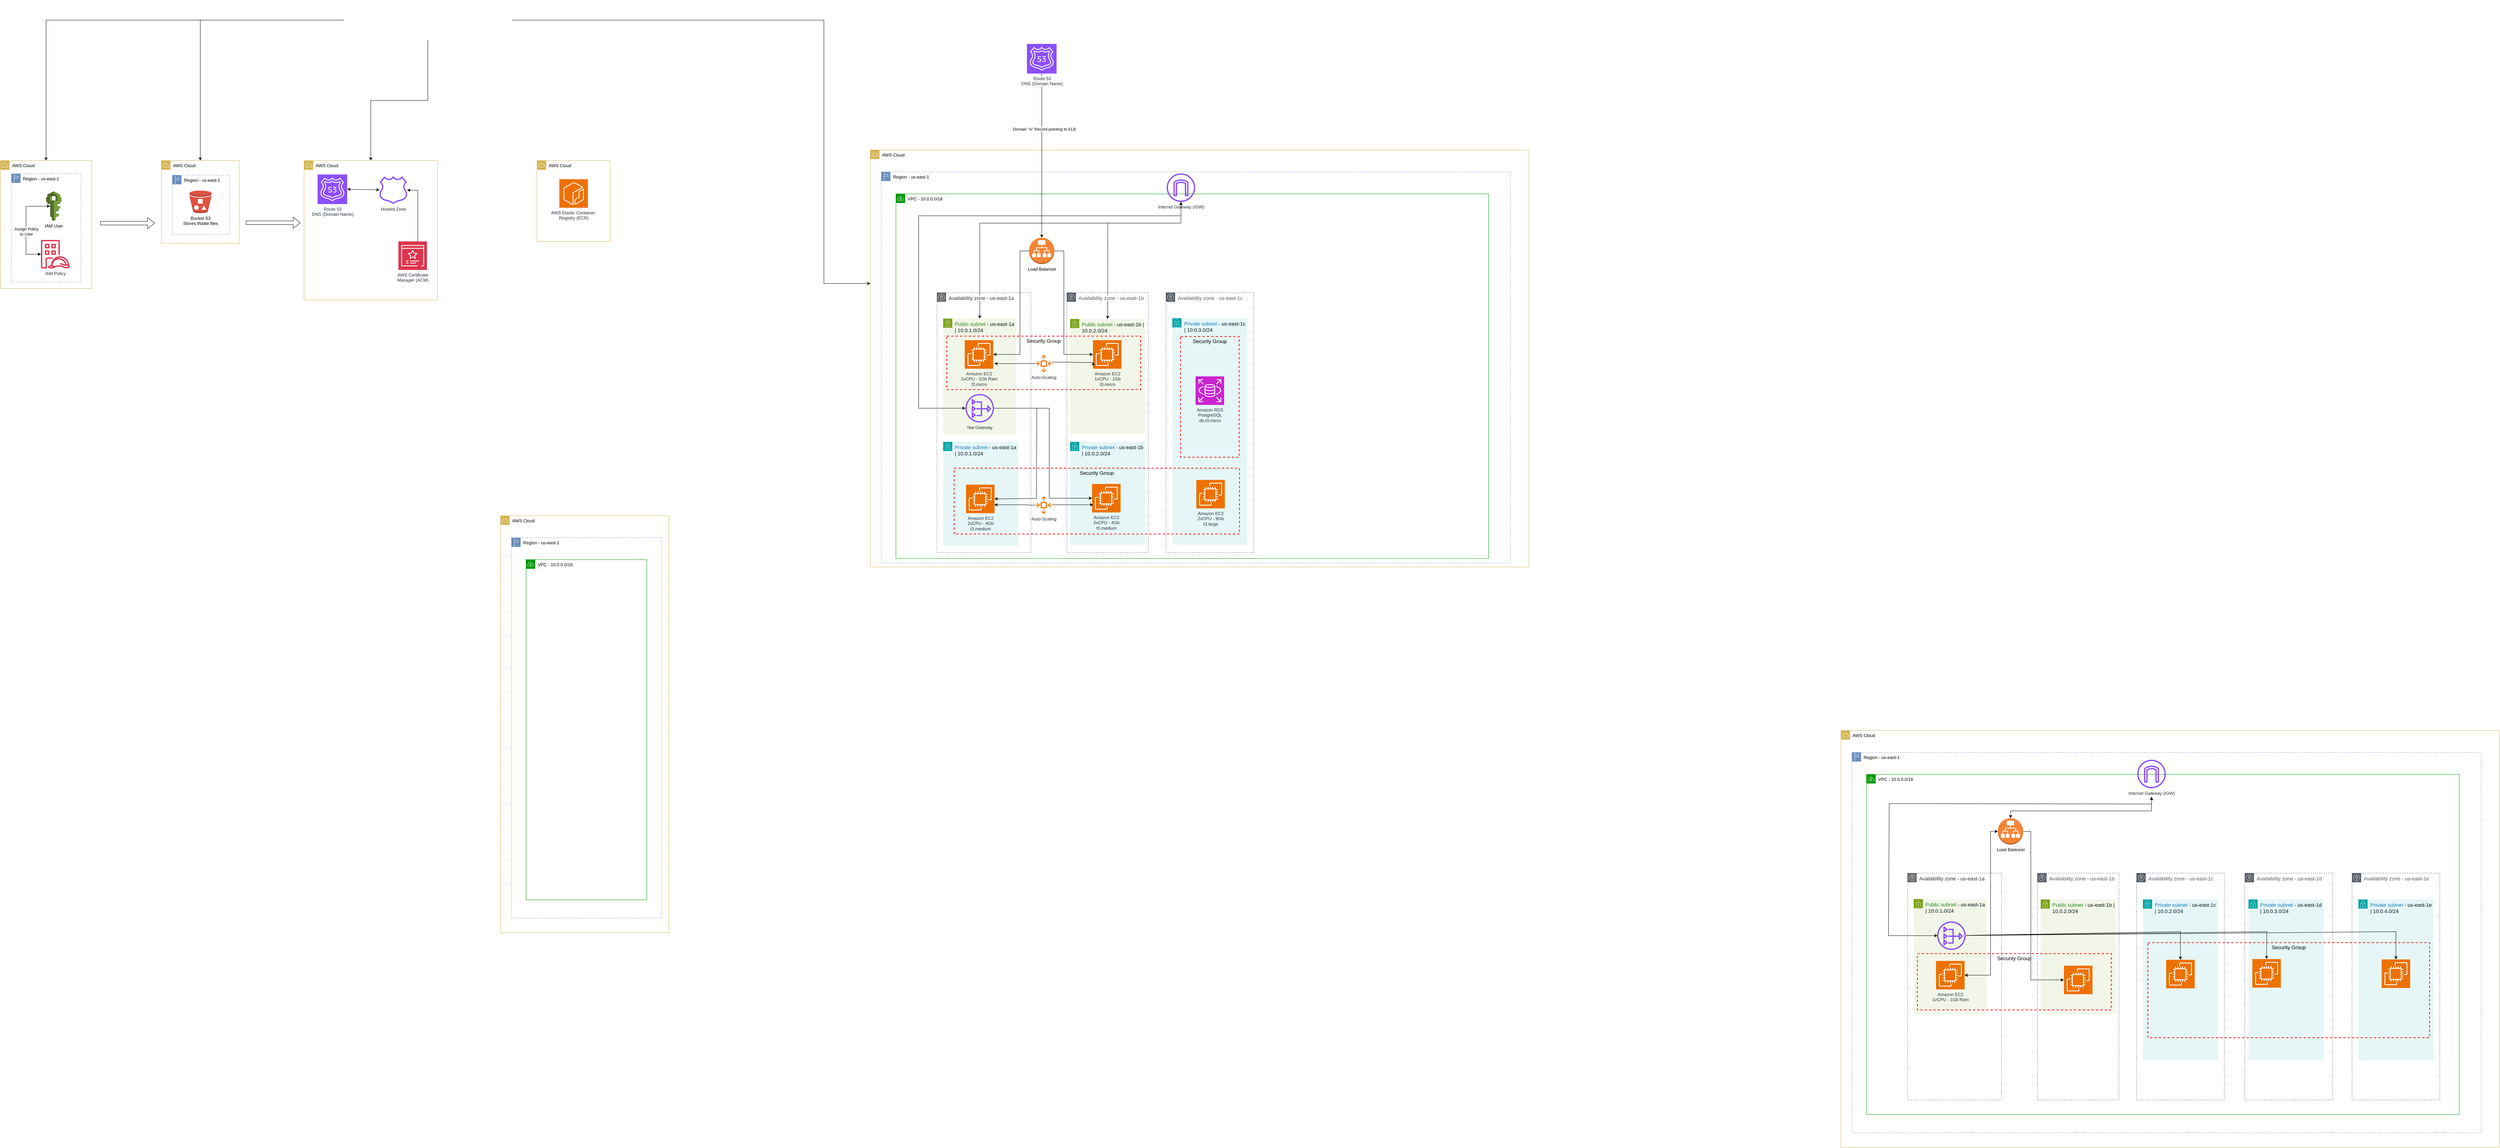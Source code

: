 <mxfile version="24.0.4" type="github">
  <diagram name="Page-1" id="73JWoC3PJ1hufEelbJKA">
    <mxGraphModel dx="3973" dy="989" grid="1" gridSize="10" guides="1" tooltips="1" connect="1" arrows="1" fold="1" page="0" pageScale="1" pageWidth="850" pageHeight="1100" math="0" shadow="0">
      <root>
        <mxCell id="0" />
        <mxCell id="1" parent="0" />
        <mxCell id="AQiT-Bu8DEGx5OKQLMhI-1" value="AWS Cloud" style="sketch=0;outlineConnect=0;html=1;whiteSpace=wrap;fontSize=12;fontStyle=0;shape=mxgraph.aws4.group;grIcon=mxgraph.aws4.group_aws_cloud;verticalAlign=top;align=left;spacingLeft=30;dashed=0;strokeColor=#d6b656;fillColor=none;" parent="1" vertex="1">
          <mxGeometry x="-49" y="250" width="1800" height="1140" as="geometry" />
        </mxCell>
        <mxCell id="AQiT-Bu8DEGx5OKQLMhI-7" value="Region - us-east-1" style="sketch=0;outlineConnect=0;html=1;whiteSpace=wrap;fontSize=12;fontStyle=0;shape=mxgraph.aws4.group;grIcon=mxgraph.aws4.group_region;strokeColor=#6c8ebf;fillColor=none;verticalAlign=top;align=left;spacingLeft=30;dashed=1;" parent="1" vertex="1">
          <mxGeometry x="-19" y="310" width="1720" height="1069" as="geometry" />
        </mxCell>
        <mxCell id="AQiT-Bu8DEGx5OKQLMhI-8" value="VPC - 10.0.0.0/16" style="sketch=0;outlineConnect=0;html=1;whiteSpace=wrap;fontSize=12;fontStyle=0;shape=mxgraph.aws4.group;grIcon=mxgraph.aws4.group_vpc;strokeColor=#009900;fillColor=none;verticalAlign=top;align=left;spacingLeft=30;dashed=0;" parent="1" vertex="1">
          <mxGeometry x="21" y="370" width="1620" height="997" as="geometry" />
        </mxCell>
        <mxCell id="x_zQF4Y2UBibgw9S-IBZ-27" value="" style="endArrow=classic;startArrow=classic;html=1;rounded=0;" parent="1" source="x_zQF4Y2UBibgw9S-IBZ-1" target="x_zQF4Y2UBibgw9S-IBZ-17" edge="1">
          <mxGeometry width="50" height="50" relative="1" as="geometry">
            <mxPoint x="830" y="850" as="sourcePoint" />
            <mxPoint x="800" y="431" as="targetPoint" />
            <Array as="points">
              <mxPoint x="600" y="450" />
              <mxPoint x="800" y="450" />
            </Array>
          </mxGeometry>
        </mxCell>
        <mxCell id="x_zQF4Y2UBibgw9S-IBZ-8" value="Availability zone - us-east-1c" style="sketch=0;outlineConnect=0;gradientColor=none;html=1;whiteSpace=wrap;fontSize=14;fontStyle=0;shape=mxgraph.aws4.group;grIcon=mxgraph.aws4.group_availability_zone;strokeColor=#545B64;fillColor=none;verticalAlign=top;align=left;spacingLeft=30;fontColor=#545B64;dashed=1;" parent="1" vertex="1">
          <mxGeometry x="759" y="640" width="240" height="711" as="geometry" />
        </mxCell>
        <mxCell id="x_zQF4Y2UBibgw9S-IBZ-7" value="&lt;span style=&quot;background-color: rgb(255, 255, 255);&quot;&gt;Availability zone - us-east-1b&lt;/span&gt;" style="sketch=0;outlineConnect=0;gradientColor=none;html=1;whiteSpace=wrap;fontSize=14;fontStyle=0;shape=mxgraph.aws4.group;grIcon=mxgraph.aws4.group_availability_zone;strokeColor=#545B64;fillColor=none;verticalAlign=top;align=left;spacingLeft=30;fontColor=#545B64;dashed=1;" parent="1" vertex="1">
          <mxGeometry x="488" y="640" width="223" height="711" as="geometry" />
        </mxCell>
        <mxCell id="x_zQF4Y2UBibgw9S-IBZ-1" value="&lt;font style=&quot;font-size: 14px;&quot;&gt;Public subnet &lt;/font&gt;&lt;font style=&quot;font-size: 14px;&quot;&gt;&lt;font color=&quot;#001219&quot;&gt;- us-east-1b | 10.0.2.0/24&lt;/font&gt;&lt;/font&gt;" style="points=[[0,0],[0.25,0],[0.5,0],[0.75,0],[1,0],[1,0.25],[1,0.5],[1,0.75],[1,1],[0.75,1],[0.5,1],[0.25,1],[0,1],[0,0.75],[0,0.5],[0,0.25]];outlineConnect=0;gradientColor=none;html=1;whiteSpace=wrap;fontSize=12;fontStyle=0;container=1;pointerEvents=0;collapsible=0;recursiveResize=0;shape=mxgraph.aws4.group;grIcon=mxgraph.aws4.group_security_group;grStroke=0;strokeColor=#7AA116;fillColor=#F2F6E8;verticalAlign=top;align=left;spacingLeft=30;fontColor=#248814;dashed=0;" parent="1" vertex="1">
          <mxGeometry x="497" y="712" width="205" height="313" as="geometry" />
        </mxCell>
        <mxCell id="x_zQF4Y2UBibgw9S-IBZ-13" value="Amazon EC2&lt;br&gt;1vCPU - 1Gb&lt;br&gt;t3.micro" style="sketch=0;points=[[0,0,0],[0.25,0,0],[0.5,0,0],[0.75,0,0],[1,0,0],[0,1,0],[0.25,1,0],[0.5,1,0],[0.75,1,0],[1,1,0],[0,0.25,0],[0,0.5,0],[0,0.75,0],[1,0.25,0],[1,0.5,0],[1,0.75,0]];outlineConnect=0;fontColor=#232F3E;fillColor=#ED7100;strokeColor=#ffffff;dashed=0;verticalLabelPosition=bottom;verticalAlign=top;align=center;html=1;fontSize=12;fontStyle=0;aspect=fixed;shape=mxgraph.aws4.resourceIcon;resIcon=mxgraph.aws4.ec2;" parent="x_zQF4Y2UBibgw9S-IBZ-1" vertex="1">
          <mxGeometry x="62.5" y="58" width="78" height="78" as="geometry" />
        </mxCell>
        <mxCell id="x_zQF4Y2UBibgw9S-IBZ-3" value="Private subnet &lt;font style=&quot;font-size: 14px;&quot;&gt;&lt;font color=&quot;#001219&quot;&gt;- us-east-1b | 10.0.2.0/24&lt;/font&gt;&lt;/font&gt;" style="points=[[0,0],[0.25,0],[0.5,0],[0.75,0],[1,0],[1,0.25],[1,0.5],[1,0.75],[1,1],[0.75,1],[0.5,1],[0.25,1],[0,1],[0,0.75],[0,0.5],[0,0.25]];outlineConnect=0;gradientColor=none;html=1;whiteSpace=wrap;fontSize=14;fontStyle=0;container=1;pointerEvents=0;collapsible=0;recursiveResize=0;shape=mxgraph.aws4.group;grIcon=mxgraph.aws4.group_security_group;grStroke=0;strokeColor=#00A4A6;fillColor=#E6F6F7;verticalAlign=top;align=left;spacingLeft=30;fontColor=#147EBA;dashed=0;" parent="1" vertex="1">
          <mxGeometry x="497" y="1048" width="205" height="281" as="geometry" />
        </mxCell>
        <mxCell id="x_zQF4Y2UBibgw9S-IBZ-15" value="Amazon EC2&lt;br&gt;2vCPU - 4Gb&lt;br&gt;t3.medium" style="sketch=0;points=[[0,0,0],[0.25,0,0],[0.5,0,0],[0.75,0,0],[1,0,0],[0,1,0],[0.25,1,0],[0.5,1,0],[0.75,1,0],[1,1,0],[0,0.25,0],[0,0.5,0],[0,0.75,0],[1,0.25,0],[1,0.5,0],[1,0.75,0]];outlineConnect=0;fontColor=#232F3E;fillColor=#ED7100;strokeColor=#ffffff;dashed=0;verticalLabelPosition=bottom;verticalAlign=top;align=center;html=1;fontSize=12;fontStyle=0;aspect=fixed;shape=mxgraph.aws4.resourceIcon;resIcon=mxgraph.aws4.ec2;" parent="x_zQF4Y2UBibgw9S-IBZ-3" vertex="1">
          <mxGeometry x="60" y="115" width="78" height="78" as="geometry" />
        </mxCell>
        <mxCell id="x_zQF4Y2UBibgw9S-IBZ-4" value="Private subnet &lt;font style=&quot;font-size: 14px;&quot;&gt;&lt;font color=&quot;#001219&quot;&gt;- us-east-1a | 10.0.1.0/24&lt;/font&gt;&lt;/font&gt;" style="points=[[0,0],[0.25,0],[0.5,0],[0.75,0],[1,0],[1,0.25],[1,0.5],[1,0.75],[1,1],[0.75,1],[0.5,1],[0.25,1],[0,1],[0,0.75],[0,0.5],[0,0.25]];outlineConnect=0;gradientColor=none;html=1;whiteSpace=wrap;fontSize=14;fontStyle=0;container=1;pointerEvents=0;collapsible=0;recursiveResize=0;shape=mxgraph.aws4.group;grIcon=mxgraph.aws4.group_security_group;grStroke=0;strokeColor=#00A4A6;fillColor=#E6F6F7;verticalAlign=top;align=left;spacingLeft=30;fontColor=#147EBA;dashed=0;" parent="1" vertex="1">
          <mxGeometry x="150" y="1048" width="205" height="284" as="geometry" />
        </mxCell>
        <mxCell id="x_zQF4Y2UBibgw9S-IBZ-14" value="Amazon EC2&lt;br&gt;2vCPU - 4Gb&lt;br&gt;t3.medium" style="sketch=0;points=[[0,0,0],[0.25,0,0],[0.5,0,0],[0.75,0,0],[1,0,0],[0,1,0],[0.25,1,0],[0.5,1,0],[0.75,1,0],[1,1,0],[0,0.25,0],[0,0.5,0],[0,0.75,0],[1,0.25,0],[1,0.5,0],[1,0.75,0]];outlineConnect=0;fontColor=#232F3E;fillColor=#ED7100;strokeColor=#ffffff;dashed=0;verticalLabelPosition=bottom;verticalAlign=top;align=center;html=1;fontSize=12;fontStyle=0;aspect=fixed;shape=mxgraph.aws4.resourceIcon;resIcon=mxgraph.aws4.ec2;" parent="x_zQF4Y2UBibgw9S-IBZ-4" vertex="1">
          <mxGeometry x="62.5" y="117" width="78" height="78" as="geometry" />
        </mxCell>
        <mxCell id="AQiT-Bu8DEGx5OKQLMhI-5" value="&lt;font style=&quot;font-size: 14px;&quot;&gt;Public subnet &lt;font color=&quot;#001219&quot;&gt;- us-east-1a | 10.0.1.0/24&lt;br&gt;&lt;/font&gt;&lt;/font&gt;" style="points=[[0,0],[0.25,0],[0.5,0],[0.75,0],[1,0],[1,0.25],[1,0.5],[1,0.75],[1,1],[0.75,1],[0.5,1],[0.25,1],[0,1],[0,0.75],[0,0.5],[0,0.25]];outlineConnect=0;gradientColor=none;html=1;whiteSpace=wrap;fontSize=12;fontStyle=0;container=1;pointerEvents=0;collapsible=0;recursiveResize=0;shape=mxgraph.aws4.group;grIcon=mxgraph.aws4.group_security_group;grStroke=0;strokeColor=#7AA116;fillColor=#F2F6E8;verticalAlign=top;align=left;spacingLeft=30;fontColor=#248814;dashed=0;" parent="1" vertex="1">
          <mxGeometry x="150" y="711" width="200" height="316" as="geometry" />
        </mxCell>
        <mxCell id="x_zQF4Y2UBibgw9S-IBZ-18" value="Nat Gateway" style="sketch=0;outlineConnect=0;fontColor=#232F3E;gradientColor=none;fillColor=#8C4FFF;strokeColor=none;dashed=0;verticalLabelPosition=bottom;verticalAlign=top;align=center;html=1;fontSize=12;fontStyle=0;aspect=fixed;pointerEvents=1;shape=mxgraph.aws4.nat_gateway;" parent="AQiT-Bu8DEGx5OKQLMhI-5" vertex="1">
          <mxGeometry x="61" y="206" width="78" height="78" as="geometry" />
        </mxCell>
        <mxCell id="x_zQF4Y2UBibgw9S-IBZ-12" value="Amazon EC2 &lt;br&gt;1vCPU - 1Gb Ram&lt;br&gt;t3.micro" style="sketch=0;points=[[0,0,0],[0.25,0,0],[0.5,0,0],[0.75,0,0],[1,0,0],[0,1,0],[0.25,1,0],[0.5,1,0],[0.75,1,0],[1,1,0],[0,0.25,0],[0,0.5,0],[0,0.75,0],[1,0.25,0],[1,0.5,0],[1,0.75,0]];outlineConnect=0;fontColor=#232F3E;fillColor=#ED7100;strokeColor=#ffffff;dashed=0;verticalLabelPosition=bottom;verticalAlign=top;align=center;html=1;fontSize=12;fontStyle=0;aspect=fixed;shape=mxgraph.aws4.resourceIcon;resIcon=mxgraph.aws4.ec2;labelBorderColor=none;" parent="AQiT-Bu8DEGx5OKQLMhI-5" vertex="1">
          <mxGeometry x="59" y="59" width="78" height="78" as="geometry" />
        </mxCell>
        <mxCell id="x_zQF4Y2UBibgw9S-IBZ-17" value="Internet Gateway (IGW)" style="sketch=0;outlineConnect=0;fontColor=#232F3E;gradientColor=none;fillColor=#8C4FFF;strokeColor=none;dashed=0;verticalLabelPosition=bottom;verticalAlign=top;align=center;html=1;fontSize=12;fontStyle=0;aspect=fixed;pointerEvents=1;shape=mxgraph.aws4.internet_gateway;" parent="1" vertex="1">
          <mxGeometry x="761" y="314" width="78" height="78" as="geometry" />
        </mxCell>
        <mxCell id="x_zQF4Y2UBibgw9S-IBZ-19" value="" style="endArrow=classic;startArrow=classic;html=1;rounded=0;" parent="1" source="x_zQF4Y2UBibgw9S-IBZ-18" target="x_zQF4Y2UBibgw9S-IBZ-17" edge="1">
          <mxGeometry width="50" height="50" relative="1" as="geometry">
            <mxPoint x="215" y="811" as="sourcePoint" />
            <mxPoint x="800" y="432" as="targetPoint" />
            <Array as="points">
              <mxPoint x="83" y="956" />
              <mxPoint x="83" y="430" />
              <mxPoint x="800" y="430" />
            </Array>
          </mxGeometry>
        </mxCell>
        <mxCell id="x_zQF4Y2UBibgw9S-IBZ-21" value="" style="endArrow=classic;html=1;rounded=0;" parent="1" source="x_zQF4Y2UBibgw9S-IBZ-18" target="x_zQF4Y2UBibgw9S-IBZ-14" edge="1">
          <mxGeometry width="50" height="50" relative="1" as="geometry">
            <mxPoint x="293" y="810.216" as="sourcePoint" />
            <mxPoint x="701" y="790" as="targetPoint" />
            <Array as="points">
              <mxPoint x="406" y="956" />
              <mxPoint x="405" y="1203" />
            </Array>
          </mxGeometry>
        </mxCell>
        <mxCell id="x_zQF4Y2UBibgw9S-IBZ-22" value="" style="endArrow=classic;html=1;rounded=0;" parent="1" source="x_zQF4Y2UBibgw9S-IBZ-18" target="x_zQF4Y2UBibgw9S-IBZ-15" edge="1">
          <mxGeometry width="50" height="50" relative="1" as="geometry">
            <mxPoint x="293" y="810.477" as="sourcePoint" />
            <mxPoint x="1491" y="660" as="targetPoint" />
            <Array as="points">
              <mxPoint x="440" y="956" />
              <mxPoint x="440" y="1202" />
            </Array>
          </mxGeometry>
        </mxCell>
        <mxCell id="x_zQF4Y2UBibgw9S-IBZ-26" value="Load Balancer" style="outlineConnect=0;dashed=0;verticalLabelPosition=bottom;verticalAlign=top;align=center;html=1;shape=mxgraph.aws3.application_load_balancer;fillColor=#F58536;gradientColor=none;" parent="1" vertex="1">
          <mxGeometry x="385" y="490" width="69" height="72" as="geometry" />
        </mxCell>
        <mxCell id="x_zQF4Y2UBibgw9S-IBZ-28" value="" style="endArrow=classic;startArrow=none;html=1;rounded=0;entryX=1;entryY=0.5;entryDx=0;entryDy=0;entryPerimeter=0;startFill=0;" parent="1" source="x_zQF4Y2UBibgw9S-IBZ-26" target="x_zQF4Y2UBibgw9S-IBZ-12" edge="1">
          <mxGeometry width="50" height="50" relative="1" as="geometry">
            <mxPoint x="830" y="850" as="sourcePoint" />
            <mxPoint x="880" y="800" as="targetPoint" />
            <Array as="points">
              <mxPoint x="360" y="526" />
              <mxPoint x="360" y="670" />
              <mxPoint x="360" y="809" />
            </Array>
          </mxGeometry>
        </mxCell>
        <mxCell id="x_zQF4Y2UBibgw9S-IBZ-33" style="edgeStyle=orthogonalEdgeStyle;rounded=0;orthogonalLoop=1;jettySize=auto;html=1;exitX=1;exitY=0.5;exitDx=0;exitDy=0;exitPerimeter=0;entryX=0;entryY=0.5;entryDx=0;entryDy=0;entryPerimeter=0;" parent="1" source="x_zQF4Y2UBibgw9S-IBZ-26" target="x_zQF4Y2UBibgw9S-IBZ-13" edge="1">
          <mxGeometry relative="1" as="geometry">
            <Array as="points">
              <mxPoint x="480" y="526" />
              <mxPoint x="480" y="809" />
              <mxPoint x="560" y="809" />
            </Array>
          </mxGeometry>
        </mxCell>
        <mxCell id="x_zQF4Y2UBibgw9S-IBZ-36" value="Security Group" style="fontStyle=0;verticalAlign=top;align=center;spacingTop=-2;fillColor=none;rounded=0;whiteSpace=wrap;html=1;strokeColor=#FF0000;strokeWidth=2;dashed=1;container=1;collapsible=0;expand=0;recursiveResize=0;fontSize=14;" parent="1" vertex="1">
          <mxGeometry x="160" y="759" width="530" height="146" as="geometry" />
        </mxCell>
        <mxCell id="yeIbg6Vf4OMtqrhq6Q38-1" value="Auto-Scaling" style="sketch=0;outlineConnect=0;fontColor=#232F3E;gradientColor=none;fillColor=#ED7100;strokeColor=none;dashed=0;verticalLabelPosition=bottom;verticalAlign=top;align=center;html=1;fontSize=12;fontStyle=0;aspect=fixed;pointerEvents=1;shape=mxgraph.aws4.auto_scaling2;" parent="x_zQF4Y2UBibgw9S-IBZ-36" vertex="1">
          <mxGeometry x="241" y="51" width="48" height="48" as="geometry" />
        </mxCell>
        <mxCell id="yeIbg6Vf4OMtqrhq6Q38-2" style="edgeStyle=orthogonalEdgeStyle;rounded=0;orthogonalLoop=1;jettySize=auto;html=1;" parent="x_zQF4Y2UBibgw9S-IBZ-36" source="yeIbg6Vf4OMtqrhq6Q38-1" edge="1">
          <mxGeometry relative="1" as="geometry">
            <mxPoint x="130" y="75" as="targetPoint" />
          </mxGeometry>
        </mxCell>
        <mxCell id="yeIbg6Vf4OMtqrhq6Q38-4" style="edgeStyle=orthogonalEdgeStyle;rounded=0;orthogonalLoop=1;jettySize=auto;html=1;" parent="x_zQF4Y2UBibgw9S-IBZ-36" source="yeIbg6Vf4OMtqrhq6Q38-1" edge="1">
          <mxGeometry relative="1" as="geometry">
            <mxPoint x="288.995" y="75.0" as="sourcePoint" />
            <mxPoint x="400.18" y="71" as="targetPoint" />
            <Array as="points">
              <mxPoint x="345" y="71" />
              <mxPoint x="400" y="72" />
            </Array>
          </mxGeometry>
        </mxCell>
        <mxCell id="x_zQF4Y2UBibgw9S-IBZ-47" style="edgeStyle=orthogonalEdgeStyle;rounded=0;orthogonalLoop=1;jettySize=auto;html=1;exitX=1;exitY=0.5;exitDx=0;exitDy=0;" parent="1" source="x_zQF4Y2UBibgw9S-IBZ-38" target="AQiT-Bu8DEGx5OKQLMhI-1" edge="1">
          <mxGeometry relative="1" as="geometry">
            <Array as="points">
              <mxPoint x="-176" y="-105" />
              <mxPoint x="-176" y="615" />
            </Array>
          </mxGeometry>
        </mxCell>
        <mxCell id="x_zQF4Y2UBibgw9S-IBZ-52" style="edgeStyle=orthogonalEdgeStyle;rounded=0;orthogonalLoop=1;jettySize=auto;html=1;" parent="1" source="x_zQF4Y2UBibgw9S-IBZ-38" target="x_zQF4Y2UBibgw9S-IBZ-39" edge="1">
          <mxGeometry relative="1" as="geometry" />
        </mxCell>
        <mxCell id="x_zQF4Y2UBibgw9S-IBZ-63" style="edgeStyle=orthogonalEdgeStyle;rounded=0;orthogonalLoop=1;jettySize=auto;html=1;" parent="1" source="x_zQF4Y2UBibgw9S-IBZ-38" target="x_zQF4Y2UBibgw9S-IBZ-53" edge="1">
          <mxGeometry relative="1" as="geometry" />
        </mxCell>
        <mxCell id="x_zQF4Y2UBibgw9S-IBZ-70" style="edgeStyle=orthogonalEdgeStyle;rounded=0;orthogonalLoop=1;jettySize=auto;html=1;" parent="1" source="x_zQF4Y2UBibgw9S-IBZ-38" target="x_zQF4Y2UBibgw9S-IBZ-66" edge="1">
          <mxGeometry relative="1" as="geometry" />
        </mxCell>
        <mxCell id="x_zQF4Y2UBibgw9S-IBZ-38" value="" style="shape=image;verticalLabelPosition=bottom;labelBackgroundColor=default;verticalAlign=top;aspect=fixed;imageAspect=0;image=https://encrypted-tbn0.gstatic.com/images?q=tbn:ANd9GcSxgx0Sv7yMsI8ooA6omK7flfGawxjrceUCog&amp;usqp=CAU;" parent="1" vertex="1">
          <mxGeometry x="-1488" y="-160" width="459" height="110" as="geometry" />
        </mxCell>
        <mxCell id="x_zQF4Y2UBibgw9S-IBZ-39" value="AWS Cloud" style="sketch=0;outlineConnect=0;html=1;whiteSpace=wrap;fontSize=12;fontStyle=0;shape=mxgraph.aws4.group;grIcon=mxgraph.aws4.group_aws_cloud;verticalAlign=top;align=left;spacingLeft=30;dashed=0;strokeColor=#d6b656;fillColor=none;" parent="1" vertex="1">
          <mxGeometry x="-2427" y="279" width="250" height="350" as="geometry" />
        </mxCell>
        <mxCell id="x_zQF4Y2UBibgw9S-IBZ-40" value="Region - us-east-1" style="sketch=0;outlineConnect=0;html=1;whiteSpace=wrap;fontSize=12;fontStyle=0;shape=mxgraph.aws4.group;grIcon=mxgraph.aws4.group_region;strokeColor=#6c8ebf;fillColor=none;verticalAlign=top;align=left;spacingLeft=30;dashed=1;" parent="1" vertex="1">
          <mxGeometry x="-2397" y="315" width="190" height="296" as="geometry" />
        </mxCell>
        <mxCell id="x_zQF4Y2UBibgw9S-IBZ-43" value="AWS Cloud" style="sketch=0;outlineConnect=0;html=1;whiteSpace=wrap;fontSize=12;fontStyle=0;shape=mxgraph.aws4.group;grIcon=mxgraph.aws4.group_aws_cloud;verticalAlign=top;align=left;spacingLeft=30;dashed=0;strokeColor=#d6b656;fillColor=none;" parent="1" vertex="1">
          <mxGeometry x="-1060" y="1250" width="460" height="1140" as="geometry" />
        </mxCell>
        <mxCell id="x_zQF4Y2UBibgw9S-IBZ-44" value="Region - us-east-1" style="sketch=0;outlineConnect=0;html=1;whiteSpace=wrap;fontSize=12;fontStyle=0;shape=mxgraph.aws4.group;grIcon=mxgraph.aws4.group_region;strokeColor=#6c8ebf;fillColor=none;verticalAlign=top;align=left;spacingLeft=30;dashed=1;" parent="1" vertex="1">
          <mxGeometry x="-1030" y="1310" width="410" height="1040" as="geometry" />
        </mxCell>
        <mxCell id="x_zQF4Y2UBibgw9S-IBZ-45" value="VPC - 10.0.0.0/16" style="sketch=0;outlineConnect=0;html=1;whiteSpace=wrap;fontSize=12;fontStyle=0;shape=mxgraph.aws4.group;grIcon=mxgraph.aws4.group_vpc;strokeColor=#009900;fillColor=none;verticalAlign=top;align=left;spacingLeft=30;dashed=0;" parent="1" vertex="1">
          <mxGeometry x="-990" y="1370" width="330" height="930" as="geometry" />
        </mxCell>
        <mxCell id="x_zQF4Y2UBibgw9S-IBZ-46" value="IAM User" style="outlineConnect=0;dashed=0;verticalLabelPosition=bottom;verticalAlign=top;align=center;html=1;shape=mxgraph.aws3.iam;fillColor=#759C3E;gradientColor=none;" parent="1" vertex="1">
          <mxGeometry x="-2302" y="363" width="42" height="81" as="geometry" />
        </mxCell>
        <mxCell id="x_zQF4Y2UBibgw9S-IBZ-48" value="IAM Policy" style="sketch=0;outlineConnect=0;fontColor=#232F3E;gradientColor=none;fillColor=#DD344C;strokeColor=none;dashed=0;verticalLabelPosition=bottom;verticalAlign=top;align=center;html=1;fontSize=12;fontStyle=0;aspect=fixed;pointerEvents=1;shape=mxgraph.aws4.identity_access_management_iam_roles_anywhere;" parent="1" vertex="1">
          <mxGeometry x="-2316" y="496" width="78" height="78" as="geometry" />
        </mxCell>
        <mxCell id="x_zQF4Y2UBibgw9S-IBZ-50" value="" style="endArrow=classic;startArrow=classic;html=1;rounded=0;entryX=0.26;entryY=0.5;entryDx=0;entryDy=0;entryPerimeter=0;" parent="1" source="x_zQF4Y2UBibgw9S-IBZ-48" target="x_zQF4Y2UBibgw9S-IBZ-46" edge="1">
          <mxGeometry width="50" height="50" relative="1" as="geometry">
            <mxPoint x="-2287" y="535" as="sourcePoint" />
            <mxPoint x="-2237" y="485" as="targetPoint" />
            <Array as="points">
              <mxPoint x="-2357" y="535" />
              <mxPoint x="-2357" y="404" />
            </Array>
          </mxGeometry>
        </mxCell>
        <mxCell id="x_zQF4Y2UBibgw9S-IBZ-51" value="Assign Policy&lt;br&gt;to User" style="edgeLabel;html=1;align=center;verticalAlign=middle;resizable=0;points=[];" parent="x_zQF4Y2UBibgw9S-IBZ-50" vertex="1" connectable="0">
          <mxGeometry x="-0.131" relative="1" as="geometry">
            <mxPoint x="1" as="offset" />
          </mxGeometry>
        </mxCell>
        <mxCell id="x_zQF4Y2UBibgw9S-IBZ-53" value="AWS Cloud" style="sketch=0;outlineConnect=0;html=1;whiteSpace=wrap;fontSize=12;fontStyle=0;shape=mxgraph.aws4.group;grIcon=mxgraph.aws4.group_aws_cloud;verticalAlign=top;align=left;spacingLeft=30;dashed=0;strokeColor=#d6b656;fillColor=none;" parent="1" vertex="1">
          <mxGeometry x="-1987" y="279" width="213" height="226" as="geometry" />
        </mxCell>
        <mxCell id="x_zQF4Y2UBibgw9S-IBZ-54" value="Region - us-east-1" style="sketch=0;outlineConnect=0;html=1;whiteSpace=wrap;fontSize=12;fontStyle=0;shape=mxgraph.aws4.group;grIcon=mxgraph.aws4.group_region;strokeColor=#6c8ebf;fillColor=none;verticalAlign=top;align=left;spacingLeft=30;dashed=1;" parent="1" vertex="1">
          <mxGeometry x="-1957" y="319" width="157" height="162" as="geometry" />
        </mxCell>
        <mxCell id="x_zQF4Y2UBibgw9S-IBZ-59" value="Bucket S3&lt;br&gt;Stores tfstate files" style="outlineConnect=0;dashed=0;verticalLabelPosition=bottom;verticalAlign=top;align=center;html=1;shape=mxgraph.aws3.bucket_with_objects;fillColor=#E05243;gradientColor=none;" parent="1" vertex="1">
          <mxGeometry x="-1910" y="361" width="60" height="61.5" as="geometry" />
        </mxCell>
        <mxCell id="x_zQF4Y2UBibgw9S-IBZ-64" value="" style="shape=flexArrow;endArrow=classic;html=1;rounded=0;" parent="1" edge="1">
          <mxGeometry width="50" height="50" relative="1" as="geometry">
            <mxPoint x="-2154" y="450" as="sourcePoint" />
            <mxPoint x="-2005" y="450" as="targetPoint" />
          </mxGeometry>
        </mxCell>
        <mxCell id="x_zQF4Y2UBibgw9S-IBZ-66" value="AWS Cloud" style="sketch=0;outlineConnect=0;html=1;whiteSpace=wrap;fontSize=12;fontStyle=0;shape=mxgraph.aws4.group;grIcon=mxgraph.aws4.group_aws_cloud;verticalAlign=top;align=left;spacingLeft=30;dashed=0;strokeColor=#d6b656;fillColor=none;" parent="1" vertex="1">
          <mxGeometry x="-1597" y="279" width="365" height="381" as="geometry" />
        </mxCell>
        <mxCell id="x_zQF4Y2UBibgw9S-IBZ-69" value="Route 53&lt;br&gt;DNS (Domain Name)" style="sketch=0;points=[[0,0,0],[0.25,0,0],[0.5,0,0],[0.75,0,0],[1,0,0],[0,1,0],[0.25,1,0],[0.5,1,0],[0.75,1,0],[1,1,0],[0,0.25,0],[0,0.5,0],[0,0.75,0],[1,0.25,0],[1,0.5,0],[1,0.75,0]];outlineConnect=0;fontColor=#232F3E;fillColor=#8C4FFF;strokeColor=#ffffff;dashed=0;verticalLabelPosition=bottom;verticalAlign=top;align=center;html=1;fontSize=12;fontStyle=0;aspect=fixed;shape=mxgraph.aws4.resourceIcon;resIcon=mxgraph.aws4.route_53;" parent="1" vertex="1">
          <mxGeometry x="-1560" y="317" width="81" height="81" as="geometry" />
        </mxCell>
        <mxCell id="x_zQF4Y2UBibgw9S-IBZ-71" value="Hosted Zone" style="sketch=0;outlineConnect=0;fontColor=#232F3E;gradientColor=none;fillColor=#8C4FFF;strokeColor=none;dashed=0;verticalLabelPosition=bottom;verticalAlign=top;align=center;html=1;fontSize=12;fontStyle=0;aspect=fixed;pointerEvents=1;shape=mxgraph.aws4.hosted_zone;" parent="1" vertex="1">
          <mxGeometry x="-1392" y="321" width="78" height="77" as="geometry" />
        </mxCell>
        <mxCell id="x_zQF4Y2UBibgw9S-IBZ-72" value="" style="endArrow=classic;startArrow=classic;html=1;rounded=0;exitX=1;exitY=0.5;exitDx=0;exitDy=0;exitPerimeter=0;" parent="1" source="x_zQF4Y2UBibgw9S-IBZ-69" target="x_zQF4Y2UBibgw9S-IBZ-71" edge="1">
          <mxGeometry width="50" height="50" relative="1" as="geometry">
            <mxPoint x="-1389" y="395" as="sourcePoint" />
            <mxPoint x="-1339" y="345" as="targetPoint" />
          </mxGeometry>
        </mxCell>
        <mxCell id="x_zQF4Y2UBibgw9S-IBZ-75" style="edgeStyle=orthogonalEdgeStyle;rounded=0;orthogonalLoop=1;jettySize=auto;html=1;" parent="1" source="x_zQF4Y2UBibgw9S-IBZ-73" target="x_zQF4Y2UBibgw9S-IBZ-71" edge="1">
          <mxGeometry relative="1" as="geometry">
            <Array as="points">
              <mxPoint x="-1286" y="360" />
            </Array>
          </mxGeometry>
        </mxCell>
        <mxCell id="x_zQF4Y2UBibgw9S-IBZ-73" value="AWS Certificate &lt;br&gt;Manager (ACM)" style="sketch=0;points=[[0,0,0],[0.25,0,0],[0.5,0,0],[0.75,0,0],[1,0,0],[0,1,0],[0.25,1,0],[0.5,1,0],[0.75,1,0],[1,1,0],[0,0.25,0],[0,0.5,0],[0,0.75,0],[1,0.25,0],[1,0.5,0],[1,0.75,0]];outlineConnect=0;fontColor=#232F3E;fillColor=#DD344C;strokeColor=#ffffff;dashed=0;verticalLabelPosition=bottom;verticalAlign=top;align=center;html=1;fontSize=12;fontStyle=0;aspect=fixed;shape=mxgraph.aws4.resourceIcon;resIcon=mxgraph.aws4.certificate_manager_3;" parent="1" vertex="1">
          <mxGeometry x="-1339" y="500" width="78" height="78" as="geometry" />
        </mxCell>
        <mxCell id="x_zQF4Y2UBibgw9S-IBZ-74" value="" style="shape=flexArrow;endArrow=classic;html=1;rounded=0;" parent="1" edge="1">
          <mxGeometry width="50" height="50" relative="1" as="geometry">
            <mxPoint x="-1756" y="449" as="sourcePoint" />
            <mxPoint x="-1607" y="449" as="targetPoint" />
          </mxGeometry>
        </mxCell>
        <mxCell id="x_zQF4Y2UBibgw9S-IBZ-78" style="edgeStyle=orthogonalEdgeStyle;rounded=0;orthogonalLoop=1;jettySize=auto;html=1;exitX=0.5;exitY=1;exitDx=0;exitDy=0;exitPerimeter=0;" parent="1" source="x_zQF4Y2UBibgw9S-IBZ-76" target="x_zQF4Y2UBibgw9S-IBZ-26" edge="1">
          <mxGeometry relative="1" as="geometry">
            <mxPoint x="418.88" y="-43" as="sourcePoint" />
            <mxPoint x="419.88" y="321.001" as="targetPoint" />
          </mxGeometry>
        </mxCell>
        <mxCell id="x_zQF4Y2UBibgw9S-IBZ-80" value="Domain &quot;A&quot; Record pointing to ELB" style="edgeLabel;html=1;align=center;verticalAlign=middle;resizable=0;points=[];" parent="x_zQF4Y2UBibgw9S-IBZ-78" vertex="1" connectable="0">
          <mxGeometry x="-0.018" y="2" relative="1" as="geometry">
            <mxPoint x="4" y="-69" as="offset" />
          </mxGeometry>
        </mxCell>
        <mxCell id="x_zQF4Y2UBibgw9S-IBZ-82" value="AWS Cloud" style="sketch=0;outlineConnect=0;html=1;whiteSpace=wrap;fontSize=12;fontStyle=0;shape=mxgraph.aws4.group;grIcon=mxgraph.aws4.group_aws_cloud;verticalAlign=top;align=left;spacingLeft=30;dashed=0;strokeColor=#d6b656;fillColor=none;" parent="1" vertex="1">
          <mxGeometry x="2604" y="1837" width="1800" height="1140" as="geometry" />
        </mxCell>
        <mxCell id="x_zQF4Y2UBibgw9S-IBZ-83" value="Region - us-east-1" style="sketch=0;outlineConnect=0;html=1;whiteSpace=wrap;fontSize=12;fontStyle=0;shape=mxgraph.aws4.group;grIcon=mxgraph.aws4.group_region;strokeColor=#6c8ebf;fillColor=none;verticalAlign=top;align=left;spacingLeft=30;dashed=1;" parent="1" vertex="1">
          <mxGeometry x="2634" y="1897" width="1720" height="1040" as="geometry" />
        </mxCell>
        <mxCell id="x_zQF4Y2UBibgw9S-IBZ-84" value="VPC - 10.0.0.0/16" style="sketch=0;outlineConnect=0;html=1;whiteSpace=wrap;fontSize=12;fontStyle=0;shape=mxgraph.aws4.group;grIcon=mxgraph.aws4.group_vpc;strokeColor=#009900;fillColor=none;verticalAlign=top;align=left;spacingLeft=30;dashed=0;" parent="1" vertex="1">
          <mxGeometry x="2674" y="1957" width="1620" height="930" as="geometry" />
        </mxCell>
        <mxCell id="x_zQF4Y2UBibgw9S-IBZ-85" value="Availability zone - us-east-1e" style="sketch=0;outlineConnect=0;gradientColor=none;html=1;whiteSpace=wrap;fontSize=14;fontStyle=0;shape=mxgraph.aws4.group;grIcon=mxgraph.aws4.group_availability_zone;strokeColor=#545B64;fillColor=none;verticalAlign=top;align=left;spacingLeft=30;fontColor=#545B64;dashed=1;" parent="1" vertex="1">
          <mxGeometry x="4001" y="2227" width="240" height="620" as="geometry" />
        </mxCell>
        <mxCell id="x_zQF4Y2UBibgw9S-IBZ-86" value="Availability zone - us-east-1d" style="sketch=0;outlineConnect=0;gradientColor=none;html=1;whiteSpace=wrap;fontSize=14;fontStyle=0;shape=mxgraph.aws4.group;grIcon=mxgraph.aws4.group_availability_zone;strokeColor=#545B64;fillColor=none;verticalAlign=top;align=left;spacingLeft=30;fontColor=#545B64;dashed=1;" parent="1" vertex="1">
          <mxGeometry x="3708" y="2227" width="240" height="620" as="geometry" />
        </mxCell>
        <mxCell id="x_zQF4Y2UBibgw9S-IBZ-87" value="Availability zone - us-east-1c" style="sketch=0;outlineConnect=0;gradientColor=none;html=1;whiteSpace=wrap;fontSize=14;fontStyle=0;shape=mxgraph.aws4.group;grIcon=mxgraph.aws4.group_availability_zone;strokeColor=#545B64;fillColor=none;verticalAlign=top;align=left;spacingLeft=30;fontColor=#545B64;dashed=1;" parent="1" vertex="1">
          <mxGeometry x="3412" y="2227" width="240" height="620" as="geometry" />
        </mxCell>
        <mxCell id="x_zQF4Y2UBibgw9S-IBZ-88" value="Availability zone - us-east-1b" style="sketch=0;outlineConnect=0;gradientColor=none;html=1;whiteSpace=wrap;fontSize=14;fontStyle=0;shape=mxgraph.aws4.group;grIcon=mxgraph.aws4.group_availability_zone;strokeColor=#545B64;fillColor=none;verticalAlign=top;align=left;spacingLeft=30;fontColor=#545B64;dashed=1;" parent="1" vertex="1">
          <mxGeometry x="3141" y="2227" width="223" height="620" as="geometry" />
        </mxCell>
        <mxCell id="x_zQF4Y2UBibgw9S-IBZ-89" value="&lt;font style=&quot;font-size: 14px;&quot;&gt;Public subnet &lt;/font&gt;&lt;font style=&quot;font-size: 14px;&quot;&gt;&lt;font color=&quot;#001219&quot;&gt;- us-east-1b | 10.0.2.0/24&lt;/font&gt;&lt;/font&gt;" style="points=[[0,0],[0.25,0],[0.5,0],[0.75,0],[1,0],[1,0.25],[1,0.5],[1,0.75],[1,1],[0.75,1],[0.5,1],[0.25,1],[0,1],[0,0.75],[0,0.5],[0,0.25]];outlineConnect=0;gradientColor=none;html=1;whiteSpace=wrap;fontSize=12;fontStyle=0;container=1;pointerEvents=0;collapsible=0;recursiveResize=0;shape=mxgraph.aws4.group;grIcon=mxgraph.aws4.group_security_group;grStroke=0;strokeColor=#7AA116;fillColor=#F2F6E8;verticalAlign=top;align=left;spacingLeft=30;fontColor=#248814;dashed=0;" parent="1" vertex="1">
          <mxGeometry x="3150" y="2299" width="205" height="313" as="geometry" />
        </mxCell>
        <mxCell id="x_zQF4Y2UBibgw9S-IBZ-90" value="" style="sketch=0;points=[[0,0,0],[0.25,0,0],[0.5,0,0],[0.75,0,0],[1,0,0],[0,1,0],[0.25,1,0],[0.5,1,0],[0.75,1,0],[1,1,0],[0,0.25,0],[0,0.5,0],[0,0.75,0],[1,0.25,0],[1,0.5,0],[1,0.75,0]];outlineConnect=0;fontColor=#232F3E;fillColor=#ED7100;strokeColor=#ffffff;dashed=0;verticalLabelPosition=bottom;verticalAlign=top;align=center;html=1;fontSize=12;fontStyle=0;aspect=fixed;shape=mxgraph.aws4.resourceIcon;resIcon=mxgraph.aws4.ec2;" parent="x_zQF4Y2UBibgw9S-IBZ-89" vertex="1">
          <mxGeometry x="63.5" y="181" width="78" height="78" as="geometry" />
        </mxCell>
        <mxCell id="x_zQF4Y2UBibgw9S-IBZ-91" value="Private subnet &lt;font style=&quot;font-size: 14px;&quot;&gt;&lt;font color=&quot;#001219&quot;&gt;- us-east-1d | 10.0.3.0/24&lt;/font&gt;&lt;/font&gt;" style="points=[[0,0],[0.25,0],[0.5,0],[0.75,0],[1,0],[1,0.25],[1,0.5],[1,0.75],[1,1],[0.75,1],[0.5,1],[0.25,1],[0,1],[0,0.75],[0,0.5],[0,0.25]];outlineConnect=0;gradientColor=none;html=1;whiteSpace=wrap;fontSize=14;fontStyle=0;container=1;pointerEvents=0;collapsible=0;recursiveResize=0;shape=mxgraph.aws4.group;grIcon=mxgraph.aws4.group_security_group;grStroke=0;strokeColor=#00A4A6;fillColor=#E6F6F7;verticalAlign=top;align=left;spacingLeft=30;fontColor=#147EBA;dashed=0;" parent="1" vertex="1">
          <mxGeometry x="3718" y="2299" width="205" height="440" as="geometry" />
        </mxCell>
        <mxCell id="x_zQF4Y2UBibgw9S-IBZ-92" value="" style="sketch=0;points=[[0,0,0],[0.25,0,0],[0.5,0,0],[0.75,0,0],[1,0,0],[0,1,0],[0.25,1,0],[0.5,1,0],[0.75,1,0],[1,1,0],[0,0.25,0],[0,0.5,0],[0,0.75,0],[1,0.25,0],[1,0.5,0],[1,0.75,0]];outlineConnect=0;fontColor=#232F3E;fillColor=#ED7100;strokeColor=#ffffff;dashed=0;verticalLabelPosition=bottom;verticalAlign=top;align=center;html=1;fontSize=12;fontStyle=0;aspect=fixed;shape=mxgraph.aws4.resourceIcon;resIcon=mxgraph.aws4.ec2;" parent="x_zQF4Y2UBibgw9S-IBZ-91" vertex="1">
          <mxGeometry x="10.5" y="163" width="78" height="78" as="geometry" />
        </mxCell>
        <mxCell id="x_zQF4Y2UBibgw9S-IBZ-93" value="Private subnet &lt;font style=&quot;font-size: 14px;&quot;&gt;&lt;font color=&quot;#001219&quot;&gt;- us-east-1c | 10.0.2.0/24&lt;/font&gt;&lt;/font&gt;" style="points=[[0,0],[0.25,0],[0.5,0],[0.75,0],[1,0],[1,0.25],[1,0.5],[1,0.75],[1,1],[0.75,1],[0.5,1],[0.25,1],[0,1],[0,0.75],[0,0.5],[0,0.25]];outlineConnect=0;gradientColor=none;html=1;whiteSpace=wrap;fontSize=14;fontStyle=0;container=1;pointerEvents=0;collapsible=0;recursiveResize=0;shape=mxgraph.aws4.group;grIcon=mxgraph.aws4.group_security_group;grStroke=0;strokeColor=#00A4A6;fillColor=#E6F6F7;verticalAlign=top;align=left;spacingLeft=30;fontColor=#147EBA;dashed=0;" parent="1" vertex="1">
          <mxGeometry x="3429.5" y="2299" width="205" height="440" as="geometry" />
        </mxCell>
        <mxCell id="x_zQF4Y2UBibgw9S-IBZ-94" value="" style="sketch=0;points=[[0,0,0],[0.25,0,0],[0.5,0,0],[0.75,0,0],[1,0,0],[0,1,0],[0.25,1,0],[0.5,1,0],[0.75,1,0],[1,1,0],[0,0.25,0],[0,0.5,0],[0,0.75,0],[1,0.25,0],[1,0.5,0],[1,0.75,0]];outlineConnect=0;fontColor=#232F3E;fillColor=#ED7100;strokeColor=#ffffff;dashed=0;verticalLabelPosition=bottom;verticalAlign=top;align=center;html=1;fontSize=12;fontStyle=0;aspect=fixed;shape=mxgraph.aws4.resourceIcon;resIcon=mxgraph.aws4.ec2;" parent="x_zQF4Y2UBibgw9S-IBZ-93" vertex="1">
          <mxGeometry x="63.5" y="165" width="78" height="78" as="geometry" />
        </mxCell>
        <mxCell id="x_zQF4Y2UBibgw9S-IBZ-95" value="Private subnet &lt;font style=&quot;font-size: 14px;&quot;&gt;&lt;font color=&quot;#001219&quot;&gt;- us-east-1e | 10.0.4.0/24&lt;/font&gt;&lt;/font&gt;" style="points=[[0,0],[0.25,0],[0.5,0],[0.75,0],[1,0],[1,0.25],[1,0.5],[1,0.75],[1,1],[0.75,1],[0.5,1],[0.25,1],[0,1],[0,0.75],[0,0.5],[0,0.25]];outlineConnect=0;gradientColor=none;html=1;whiteSpace=wrap;fontSize=14;fontStyle=0;container=1;pointerEvents=0;collapsible=0;recursiveResize=0;shape=mxgraph.aws4.group;grIcon=mxgraph.aws4.group_security_group;grStroke=0;strokeColor=#00A4A6;fillColor=#E6F6F7;verticalAlign=top;align=left;spacingLeft=30;fontColor=#147EBA;dashed=0;" parent="1" vertex="1">
          <mxGeometry x="4018.5" y="2299" width="205" height="440" as="geometry" />
        </mxCell>
        <mxCell id="x_zQF4Y2UBibgw9S-IBZ-96" value="" style="sketch=0;points=[[0,0,0],[0.25,0,0],[0.5,0,0],[0.75,0,0],[1,0,0],[0,1,0],[0.25,1,0],[0.5,1,0],[0.75,1,0],[1,1,0],[0,0.25,0],[0,0.5,0],[0,0.75,0],[1,0.25,0],[1,0.5,0],[1,0.75,0]];outlineConnect=0;fontColor=#232F3E;fillColor=#ED7100;strokeColor=#ffffff;dashed=0;verticalLabelPosition=bottom;verticalAlign=top;align=center;html=1;fontSize=12;fontStyle=0;aspect=fixed;shape=mxgraph.aws4.resourceIcon;resIcon=mxgraph.aws4.ec2;" parent="x_zQF4Y2UBibgw9S-IBZ-95" vertex="1">
          <mxGeometry x="63.5" y="164" width="78" height="78" as="geometry" />
        </mxCell>
        <mxCell id="x_zQF4Y2UBibgw9S-IBZ-97" value="Availability zone - us-east-1a" style="sketch=0;outlineConnect=0;html=1;whiteSpace=wrap;fontSize=14;fontStyle=0;shape=mxgraph.aws4.group;grIcon=mxgraph.aws4.group_availability_zone;strokeColor=#666666;fillColor=none;verticalAlign=top;align=left;spacingLeft=30;fontColor=#333333;dashed=1;" parent="1" vertex="1">
          <mxGeometry x="2786" y="2227" width="257" height="620" as="geometry" />
        </mxCell>
        <mxCell id="x_zQF4Y2UBibgw9S-IBZ-98" value="&lt;font style=&quot;font-size: 14px;&quot;&gt;Public subnet &lt;font color=&quot;#001219&quot;&gt;- us-east-1a | 10.0.1.0/24&lt;br&gt;&lt;/font&gt;&lt;/font&gt;" style="points=[[0,0],[0.25,0],[0.5,0],[0.75,0],[1,0],[1,0.25],[1,0.5],[1,0.75],[1,1],[0.75,1],[0.5,1],[0.25,1],[0,1],[0,0.75],[0,0.5],[0,0.25]];outlineConnect=0;gradientColor=none;html=1;whiteSpace=wrap;fontSize=12;fontStyle=0;container=1;pointerEvents=0;collapsible=0;recursiveResize=0;shape=mxgraph.aws4.group;grIcon=mxgraph.aws4.group_security_group;grStroke=0;strokeColor=#7AA116;fillColor=#F2F6E8;verticalAlign=top;align=left;spacingLeft=30;fontColor=#248814;dashed=0;" parent="1" vertex="1">
          <mxGeometry x="2803" y="2298" width="200" height="316" as="geometry" />
        </mxCell>
        <mxCell id="x_zQF4Y2UBibgw9S-IBZ-99" value="Amazon EC2 &lt;br&gt;1vCPU - 1Gb Ram" style="sketch=0;points=[[0,0,0],[0.25,0,0],[0.5,0,0],[0.75,0,0],[1,0,0],[0,1,0],[0.25,1,0],[0.5,1,0],[0.75,1,0],[1,1,0],[0,0.25,0],[0,0.5,0],[0,0.75,0],[1,0.25,0],[1,0.5,0],[1,0.75,0]];outlineConnect=0;fontColor=#232F3E;fillColor=#ED7100;strokeColor=#ffffff;dashed=0;verticalLabelPosition=bottom;verticalAlign=top;align=center;html=1;fontSize=12;fontStyle=0;aspect=fixed;shape=mxgraph.aws4.resourceIcon;resIcon=mxgraph.aws4.ec2;" parent="x_zQF4Y2UBibgw9S-IBZ-98" vertex="1">
          <mxGeometry x="61" y="169" width="78" height="78" as="geometry" />
        </mxCell>
        <mxCell id="x_zQF4Y2UBibgw9S-IBZ-100" value="Internet Gateway (IGW)" style="sketch=0;outlineConnect=0;fontColor=#232F3E;gradientColor=none;fillColor=#8C4FFF;strokeColor=none;dashed=0;verticalLabelPosition=bottom;verticalAlign=top;align=center;html=1;fontSize=12;fontStyle=0;aspect=fixed;pointerEvents=1;shape=mxgraph.aws4.internet_gateway;" parent="1" vertex="1">
          <mxGeometry x="3414" y="1917" width="78" height="78" as="geometry" />
        </mxCell>
        <mxCell id="x_zQF4Y2UBibgw9S-IBZ-101" value="" style="sketch=0;outlineConnect=0;fontColor=#232F3E;gradientColor=none;fillColor=#8C4FFF;strokeColor=none;dashed=0;verticalLabelPosition=bottom;verticalAlign=top;align=center;html=1;fontSize=12;fontStyle=0;aspect=fixed;pointerEvents=1;shape=mxgraph.aws4.nat_gateway;" parent="1" vertex="1">
          <mxGeometry x="2867" y="2359" width="78" height="78" as="geometry" />
        </mxCell>
        <mxCell id="x_zQF4Y2UBibgw9S-IBZ-102" value="" style="endArrow=classic;startArrow=classic;html=1;rounded=0;" parent="1" edge="1">
          <mxGeometry width="50" height="50" relative="1" as="geometry">
            <mxPoint x="2868" y="2398" as="sourcePoint" />
            <mxPoint x="3453" y="2019" as="targetPoint" />
            <Array as="points">
              <mxPoint x="2734" y="2398" />
              <mxPoint x="2736" y="2037" />
              <mxPoint x="3453" y="2038" />
            </Array>
          </mxGeometry>
        </mxCell>
        <mxCell id="x_zQF4Y2UBibgw9S-IBZ-103" value="" style="endArrow=classic;html=1;rounded=0;" parent="1" target="x_zQF4Y2UBibgw9S-IBZ-94" edge="1">
          <mxGeometry width="50" height="50" relative="1" as="geometry">
            <mxPoint x="2946" y="2397.216" as="sourcePoint" />
            <mxPoint x="3354" y="2377" as="targetPoint" />
            <Array as="points">
              <mxPoint x="3532" y="2387" />
            </Array>
          </mxGeometry>
        </mxCell>
        <mxCell id="x_zQF4Y2UBibgw9S-IBZ-104" value="" style="endArrow=classic;html=1;rounded=0;entryX=0.5;entryY=0;entryDx=0;entryDy=0;entryPerimeter=0;" parent="1" target="x_zQF4Y2UBibgw9S-IBZ-92" edge="1">
          <mxGeometry width="50" height="50" relative="1" as="geometry">
            <mxPoint x="2946" y="2397.477" as="sourcePoint" />
            <mxPoint x="4144" y="2247" as="targetPoint" />
            <Array as="points">
              <mxPoint x="3768" y="2387" />
            </Array>
          </mxGeometry>
        </mxCell>
        <mxCell id="x_zQF4Y2UBibgw9S-IBZ-105" value="" style="endArrow=classic;html=1;rounded=0;entryX=0.5;entryY=0;entryDx=0;entryDy=0;entryPerimeter=0;" parent="1" target="x_zQF4Y2UBibgw9S-IBZ-96" edge="1">
          <mxGeometry width="50" height="50" relative="1" as="geometry">
            <mxPoint x="2946" y="2397.612" as="sourcePoint" />
            <mxPoint x="3464" y="2387" as="targetPoint" />
            <Array as="points">
              <mxPoint x="4121" y="2387" />
            </Array>
          </mxGeometry>
        </mxCell>
        <mxCell id="x_zQF4Y2UBibgw9S-IBZ-106" value="Load Balancer" style="outlineConnect=0;dashed=0;verticalLabelPosition=bottom;verticalAlign=top;align=center;html=1;shape=mxgraph.aws3.application_load_balancer;fillColor=#F58536;gradientColor=none;" parent="1" vertex="1">
          <mxGeometry x="3033" y="2077" width="69" height="72" as="geometry" />
        </mxCell>
        <mxCell id="x_zQF4Y2UBibgw9S-IBZ-107" value="" style="endArrow=classic;startArrow=classic;html=1;rounded=0;exitX=0.5;exitY=0;exitDx=0;exitDy=0;exitPerimeter=0;" parent="1" source="x_zQF4Y2UBibgw9S-IBZ-106" edge="1">
          <mxGeometry width="50" height="50" relative="1" as="geometry">
            <mxPoint x="3483" y="2437" as="sourcePoint" />
            <mxPoint x="3453" y="2018" as="targetPoint" />
            <Array as="points">
              <mxPoint x="3068" y="2057" />
              <mxPoint x="3453" y="2057" />
            </Array>
          </mxGeometry>
        </mxCell>
        <mxCell id="x_zQF4Y2UBibgw9S-IBZ-108" value="" style="endArrow=classic;startArrow=classic;html=1;rounded=0;entryX=1;entryY=0.5;entryDx=0;entryDy=0;entryPerimeter=0;" parent="1" source="x_zQF4Y2UBibgw9S-IBZ-106" target="x_zQF4Y2UBibgw9S-IBZ-99" edge="1">
          <mxGeometry width="50" height="50" relative="1" as="geometry">
            <mxPoint x="3483" y="2437" as="sourcePoint" />
            <mxPoint x="3533" y="2387" as="targetPoint" />
            <Array as="points">
              <mxPoint x="3013" y="2113" />
              <mxPoint x="3013" y="2506" />
            </Array>
          </mxGeometry>
        </mxCell>
        <mxCell id="x_zQF4Y2UBibgw9S-IBZ-109" style="edgeStyle=orthogonalEdgeStyle;rounded=0;orthogonalLoop=1;jettySize=auto;html=1;exitX=1;exitY=0.5;exitDx=0;exitDy=0;exitPerimeter=0;entryX=0;entryY=0.5;entryDx=0;entryDy=0;entryPerimeter=0;" parent="1" source="x_zQF4Y2UBibgw9S-IBZ-106" target="x_zQF4Y2UBibgw9S-IBZ-90" edge="1">
          <mxGeometry relative="1" as="geometry">
            <Array as="points">
              <mxPoint x="3123" y="2113" />
              <mxPoint x="3123" y="2519" />
            </Array>
          </mxGeometry>
        </mxCell>
        <mxCell id="x_zQF4Y2UBibgw9S-IBZ-110" value="Security Group" style="fontStyle=0;verticalAlign=top;align=center;spacingTop=-2;fillColor=none;rounded=0;whiteSpace=wrap;html=1;strokeColor=#FF0000;strokeWidth=2;dashed=1;container=1;collapsible=0;expand=0;recursiveResize=0;fontSize=14;" parent="1" vertex="1">
          <mxGeometry x="2813" y="2447" width="530" height="154" as="geometry" />
        </mxCell>
        <mxCell id="x_zQF4Y2UBibgw9S-IBZ-111" value="Security Group" style="fontStyle=0;verticalAlign=top;align=center;spacingTop=-2;fillColor=none;rounded=0;whiteSpace=wrap;html=1;strokeColor=#FF0000;strokeWidth=2;dashed=1;container=1;collapsible=0;expand=0;recursiveResize=0;fontSize=14;" parent="1" vertex="1">
          <mxGeometry x="3443" y="2417" width="770" height="260" as="geometry" />
        </mxCell>
        <mxCell id="x_zQF4Y2UBibgw9S-IBZ-5" value="Private subnet &lt;font style=&quot;font-size: 14px;&quot;&gt;&lt;font color=&quot;#001219&quot;&gt;- us-east-1c | 10.0.3.0/24&lt;/font&gt;&lt;/font&gt;" style="points=[[0,0],[0.25,0],[0.5,0],[0.75,0],[1,0],[1,0.25],[1,0.5],[1,0.75],[1,1],[0.75,1],[0.5,1],[0.25,1],[0,1],[0,0.75],[0,0.5],[0,0.25]];outlineConnect=0;gradientColor=none;html=1;whiteSpace=wrap;fontSize=14;fontStyle=0;container=1;pointerEvents=0;collapsible=0;recursiveResize=0;shape=mxgraph.aws4.group;grIcon=mxgraph.aws4.group_security_group;grStroke=0;strokeColor=#00A4A6;fillColor=#E6F6F7;verticalAlign=top;align=left;spacingLeft=30;fontColor=#147EBA;dashed=0;" parent="1" vertex="1">
          <mxGeometry x="776.5" y="710" width="205" height="619" as="geometry" />
        </mxCell>
        <mxCell id="x_zQF4Y2UBibgw9S-IBZ-16" value="Amazon EC2&lt;br&gt;2vCPU - 8Gb&lt;br&gt;t3.large" style="sketch=0;points=[[0,0,0],[0.25,0,0],[0.5,0,0],[0.75,0,0],[1,0,0],[0,1,0],[0.25,1,0],[0.5,1,0],[0.75,1,0],[1,1,0],[0,0.25,0],[0,0.5,0],[0,0.75,0],[1,0.25,0],[1,0.5,0],[1,0.75,0]];outlineConnect=0;fontColor=#232F3E;fillColor=#ED7100;strokeColor=#ffffff;dashed=0;verticalLabelPosition=bottom;verticalAlign=top;align=center;html=1;fontSize=12;fontStyle=0;aspect=fixed;shape=mxgraph.aws4.resourceIcon;resIcon=mxgraph.aws4.ec2;" parent="x_zQF4Y2UBibgw9S-IBZ-5" vertex="1">
          <mxGeometry x="65.5" y="442" width="78" height="78" as="geometry" />
        </mxCell>
        <mxCell id="x_zQF4Y2UBibgw9S-IBZ-115" value="Amazon RDS&lt;br&gt;PostgreSQL&lt;br&gt;db.t3.micro" style="sketch=0;points=[[0,0,0],[0.25,0,0],[0.5,0,0],[0.75,0,0],[1,0,0],[0,1,0],[0.25,1,0],[0.5,1,0],[0.75,1,0],[1,1,0],[0,0.25,0],[0,0.5,0],[0,0.75,0],[1,0.25,0],[1,0.5,0],[1,0.75,0]];outlineConnect=0;fontColor=#232F3E;fillColor=#C925D1;strokeColor=#ffffff;dashed=0;verticalLabelPosition=bottom;verticalAlign=top;align=center;html=1;fontSize=12;fontStyle=0;aspect=fixed;shape=mxgraph.aws4.resourceIcon;resIcon=mxgraph.aws4.rds;" parent="x_zQF4Y2UBibgw9S-IBZ-5" vertex="1">
          <mxGeometry x="63.5" y="159" width="78" height="78" as="geometry" />
        </mxCell>
        <mxCell id="x_zQF4Y2UBibgw9S-IBZ-37" value="Security Group" style="fontStyle=0;verticalAlign=top;align=center;spacingTop=-2;fillColor=none;rounded=0;whiteSpace=wrap;html=1;strokeColor=#FF0000;strokeWidth=2;dashed=1;container=1;collapsible=0;expand=0;recursiveResize=0;fontSize=14;" parent="x_zQF4Y2UBibgw9S-IBZ-5" vertex="1">
          <mxGeometry x="-596.5" y="410" width="780" height="180" as="geometry" />
        </mxCell>
        <mxCell id="yeIbg6Vf4OMtqrhq6Q38-9" value="Auto-Scaling" style="sketch=0;outlineConnect=0;fontColor=#232F3E;gradientColor=none;fillColor=#ED7100;strokeColor=none;dashed=0;verticalLabelPosition=bottom;verticalAlign=top;align=center;html=1;fontSize=12;fontStyle=0;aspect=fixed;pointerEvents=1;shape=mxgraph.aws4.auto_scaling2;" parent="x_zQF4Y2UBibgw9S-IBZ-37" vertex="1">
          <mxGeometry x="221" y="77" width="48" height="48" as="geometry" />
        </mxCell>
        <mxCell id="yeIbg6Vf4OMtqrhq6Q38-11" style="edgeStyle=orthogonalEdgeStyle;rounded=0;orthogonalLoop=1;jettySize=auto;html=1;" parent="x_zQF4Y2UBibgw9S-IBZ-37" source="yeIbg6Vf4OMtqrhq6Q38-9" edge="1">
          <mxGeometry relative="1" as="geometry">
            <mxPoint x="380" y="100" as="targetPoint" />
            <Array as="points">
              <mxPoint x="380" y="100" />
            </Array>
          </mxGeometry>
        </mxCell>
        <mxCell id="UfEThE5E38KL7fPlGbRl-1" value="Security Group" style="fontStyle=0;verticalAlign=top;align=center;spacingTop=-2;fillColor=none;rounded=0;whiteSpace=wrap;html=1;strokeColor=#FF0000;strokeWidth=2;dashed=1;container=1;collapsible=0;expand=0;recursiveResize=0;fontSize=14;" parent="x_zQF4Y2UBibgw9S-IBZ-5" vertex="1">
          <mxGeometry x="22.5" y="50" width="160" height="330" as="geometry" />
        </mxCell>
        <mxCell id="yeIbg6Vf4OMtqrhq6Q38-8" value="" style="endArrow=classic;html=1;rounded=0;startArrow=classic;startFill=1;" parent="1" source="AQiT-Bu8DEGx5OKQLMhI-5" target="x_zQF4Y2UBibgw9S-IBZ-17" edge="1">
          <mxGeometry width="50" height="50" relative="1" as="geometry">
            <mxPoint x="430" y="660" as="sourcePoint" />
            <mxPoint x="800" y="430" as="targetPoint" />
            <Array as="points">
              <mxPoint x="250" y="450" />
              <mxPoint x="800" y="450" />
            </Array>
          </mxGeometry>
        </mxCell>
        <mxCell id="x_zQF4Y2UBibgw9S-IBZ-6" value="&lt;span style=&quot;background-color: rgb(255, 255, 255);&quot;&gt;Availability zone - us-east-1a&lt;/span&gt;" style="sketch=0;outlineConnect=0;html=1;whiteSpace=wrap;fontSize=14;fontStyle=0;shape=mxgraph.aws4.group;grIcon=mxgraph.aws4.group_availability_zone;strokeColor=#666666;fillColor=none;verticalAlign=top;align=left;spacingLeft=30;fontColor=#333333;dashed=1;" parent="1" vertex="1">
          <mxGeometry x="133" y="640" width="257" height="711" as="geometry" />
        </mxCell>
        <mxCell id="x_zQF4Y2UBibgw9S-IBZ-76" value="&lt;span style=&quot;background-color: rgb(255, 255, 255);&quot;&gt;Route 53&lt;br&gt;DNS (Domain Name)&lt;/span&gt;" style="sketch=0;points=[[0,0,0],[0.25,0,0],[0.5,0,0],[0.75,0,0],[1,0,0],[0,1,0],[0.25,1,0],[0.5,1,0],[0.75,1,0],[1,1,0],[0,0.25,0],[0,0.5,0],[0,0.75,0],[1,0.25,0],[1,0.5,0],[1,0.75,0]];outlineConnect=0;fontColor=#232F3E;fillColor=#8C4FFF;strokeColor=#ffffff;dashed=0;verticalLabelPosition=bottom;verticalAlign=top;align=center;html=1;fontSize=12;fontStyle=0;aspect=fixed;shape=mxgraph.aws4.resourceIcon;resIcon=mxgraph.aws4.route_53;" parent="1" vertex="1">
          <mxGeometry x="379" y="-40" width="81" height="81" as="geometry" />
        </mxCell>
        <mxCell id="yeIbg6Vf4OMtqrhq6Q38-10" style="edgeStyle=orthogonalEdgeStyle;rounded=0;orthogonalLoop=1;jettySize=auto;html=1;" parent="1" source="yeIbg6Vf4OMtqrhq6Q38-9" edge="1">
          <mxGeometry relative="1" as="geometry">
            <mxPoint x="290" y="1220" as="targetPoint" />
            <Array as="points">
              <mxPoint x="381" y="1221" />
              <mxPoint x="290" y="1220" />
            </Array>
          </mxGeometry>
        </mxCell>
        <mxCell id="M3Oy_83pEKWLoSnn9fVF-1" value="AWS Cloud" style="sketch=0;outlineConnect=0;html=1;whiteSpace=wrap;fontSize=12;fontStyle=0;shape=mxgraph.aws4.group;grIcon=mxgraph.aws4.group_aws_cloud;verticalAlign=top;align=left;spacingLeft=30;dashed=0;strokeColor=#d6b656;fillColor=none;" vertex="1" parent="1">
          <mxGeometry x="-960" y="279" width="200" height="221" as="geometry" />
        </mxCell>
        <mxCell id="M3Oy_83pEKWLoSnn9fVF-2" value="&lt;div&gt;AWS Elastic Container&amp;nbsp;&lt;/div&gt;&lt;div&gt;Registry (ECR)&lt;br&gt;&lt;/div&gt;" style="sketch=0;points=[[0,0,0],[0.25,0,0],[0.5,0,0],[0.75,0,0],[1,0,0],[0,1,0],[0.25,1,0],[0.5,1,0],[0.75,1,0],[1,1,0],[0,0.25,0],[0,0.5,0],[0,0.75,0],[1,0.25,0],[1,0.5,0],[1,0.75,0]];outlineConnect=0;fontColor=#232F3E;fillColor=#ED7100;strokeColor=#ffffff;dashed=0;verticalLabelPosition=bottom;verticalAlign=top;align=center;html=1;fontSize=12;fontStyle=0;aspect=fixed;shape=mxgraph.aws4.resourceIcon;resIcon=mxgraph.aws4.ecr;" vertex="1" parent="1">
          <mxGeometry x="-899" y="330" width="78" height="78" as="geometry" />
        </mxCell>
      </root>
    </mxGraphModel>
  </diagram>
</mxfile>
